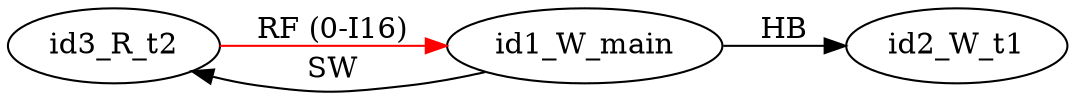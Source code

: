 digraph memory_model {
rankdir=LR;
splines=true; esep=0.5;
id3_R_t2 -> id1_W_main [label = "RF (0-I16)", color="red"];
id1_W_main -> id2_W_t1 [label = "HB", color="black"];
id1_W_main -> id3_R_t2 [label = "SW", color="black"];
id1_W_main [pos="2.5,2!"]
id2_W_t1 [pos="0,0!"]
id3_R_t2 [pos="5,0!"]
}